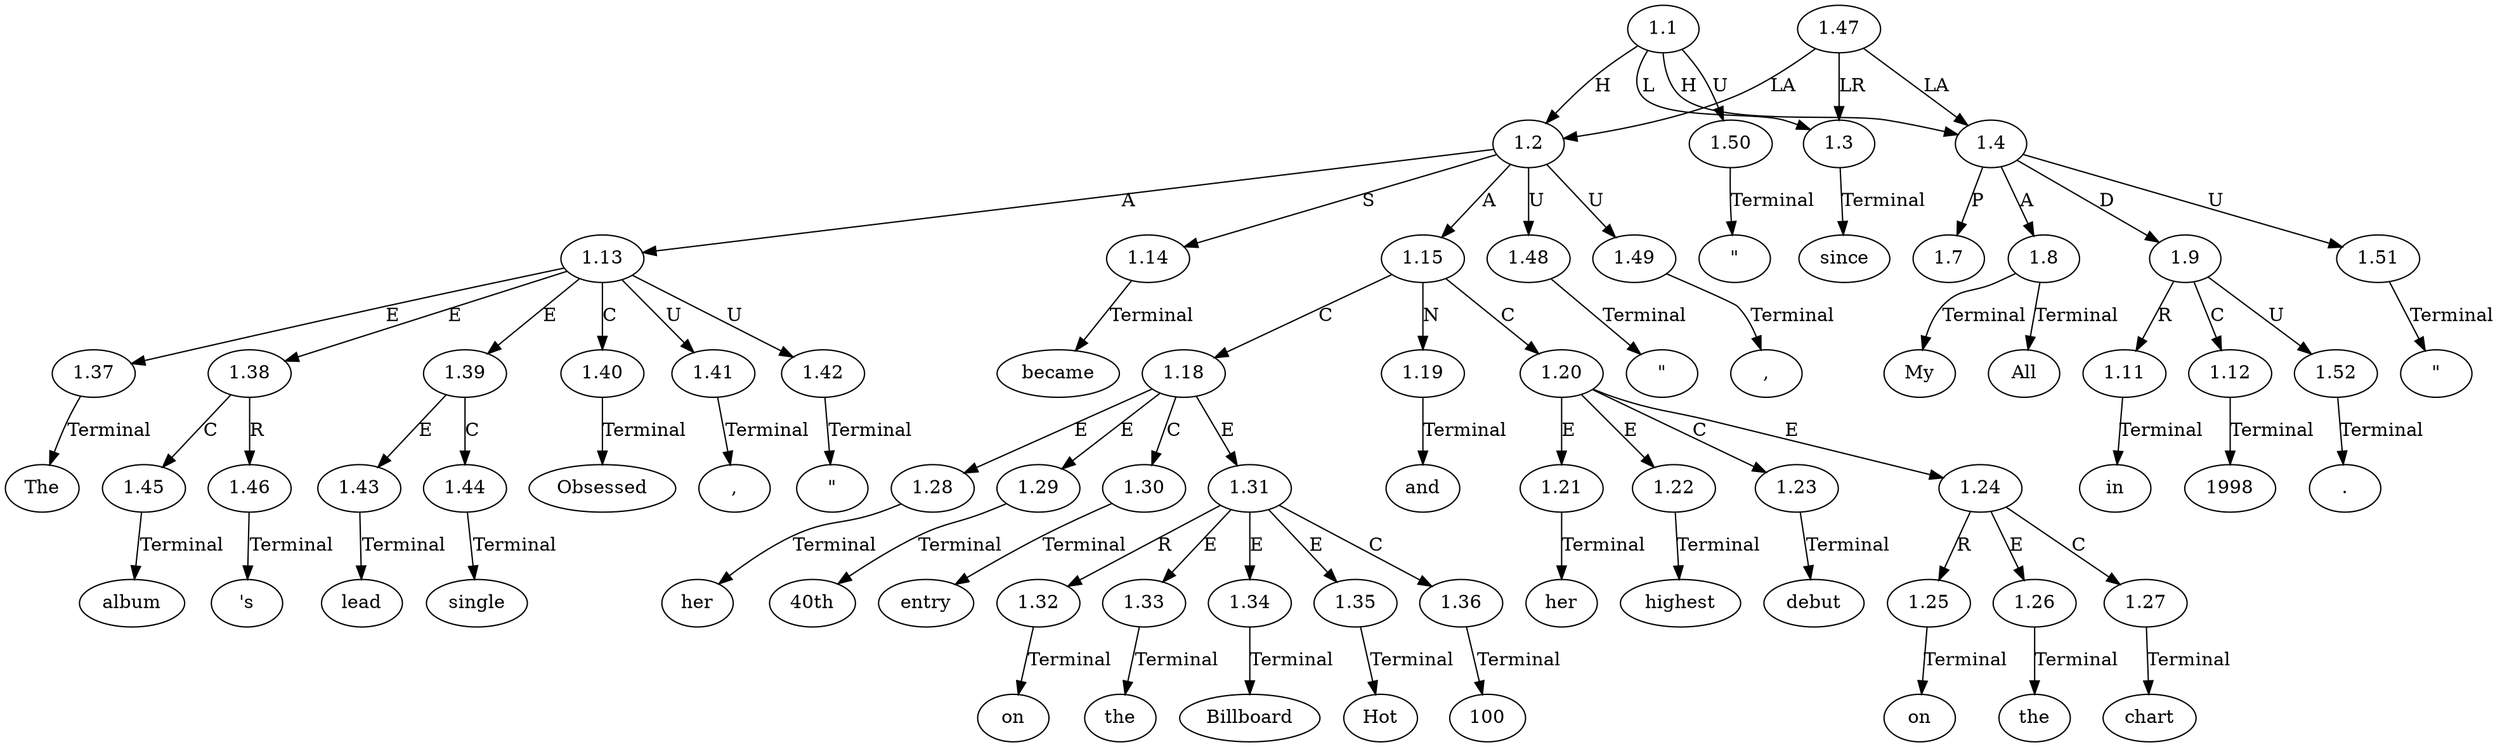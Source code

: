 // Graph
digraph {
	0.1 [label=The ordering=out]
	0.10 [label="," ordering=out]
	0.11 [label=became ordering=out]
	0.12 [label=her ordering=out]
	0.13 [label="40th" ordering=out]
	0.14 [label=entry ordering=out]
	0.15 [label=on ordering=out]
	0.16 [label=the ordering=out]
	0.17 [label=Billboard ordering=out]
	0.18 [label=Hot ordering=out]
	0.19 [label=100 ordering=out]
	0.2 [label=album ordering=out]
	0.20 [label=and ordering=out]
	0.21 [label=her ordering=out]
	0.22 [label=highest ordering=out]
	0.23 [label=debut ordering=out]
	0.24 [label=on ordering=out]
	0.25 [label=the ordering=out]
	0.26 [label=chart ordering=out]
	0.27 [label=since ordering=out]
	0.28 [label="\"" ordering=out]
	0.29 [label=My ordering=out]
	0.3 [label="'s" ordering=out]
	0.30 [label=All ordering=out]
	0.31 [label="\"" ordering=out]
	0.32 [label=in ordering=out]
	0.33 [label=1998 ordering=out]
	0.34 [label="." ordering=out]
	0.4 [label=lead ordering=out]
	0.5 [label=single ordering=out]
	0.6 [label="," ordering=out]
	0.7 [label="\"" ordering=out]
	0.8 [label=Obsessed ordering=out]
	0.9 [label="\"" ordering=out]
	1.1 [label=1.1 ordering=out]
	1.2 [label=1.2 ordering=out]
	1.3 [label=1.3 ordering=out]
	1.4 [label=1.4 ordering=out]
	1.7 [label=1.7 ordering=out]
	1.8 [label=1.8 ordering=out]
	1.9 [label=1.9 ordering=out]
	1.11 [label=1.11 ordering=out]
	1.12 [label=1.12 ordering=out]
	1.13 [label=1.13 ordering=out]
	1.14 [label=1.14 ordering=out]
	1.15 [label=1.15 ordering=out]
	1.18 [label=1.18 ordering=out]
	1.19 [label=1.19 ordering=out]
	1.20 [label=1.20 ordering=out]
	1.21 [label=1.21 ordering=out]
	1.22 [label=1.22 ordering=out]
	1.23 [label=1.23 ordering=out]
	1.24 [label=1.24 ordering=out]
	1.25 [label=1.25 ordering=out]
	1.26 [label=1.26 ordering=out]
	1.27 [label=1.27 ordering=out]
	1.28 [label=1.28 ordering=out]
	1.29 [label=1.29 ordering=out]
	1.30 [label=1.30 ordering=out]
	1.31 [label=1.31 ordering=out]
	1.32 [label=1.32 ordering=out]
	1.33 [label=1.33 ordering=out]
	1.34 [label=1.34 ordering=out]
	1.35 [label=1.35 ordering=out]
	1.36 [label=1.36 ordering=out]
	1.37 [label=1.37 ordering=out]
	1.38 [label=1.38 ordering=out]
	1.39 [label=1.39 ordering=out]
	1.40 [label=1.40 ordering=out]
	1.41 [label=1.41 ordering=out]
	1.42 [label=1.42 ordering=out]
	1.43 [label=1.43 ordering=out]
	1.44 [label=1.44 ordering=out]
	1.45 [label=1.45 ordering=out]
	1.46 [label=1.46 ordering=out]
	1.47 [label=1.47 ordering=out]
	1.48 [label=1.48 ordering=out]
	1.49 [label=1.49 ordering=out]
	1.50 [label=1.50 ordering=out]
	1.51 [label=1.51 ordering=out]
	1.52 [label=1.52 ordering=out]
	1.1 -> 1.2 [label=H ordering=out]
	1.1 -> 1.3 [label=L ordering=out]
	1.1 -> 1.4 [label=H ordering=out]
	1.1 -> 1.50 [label=U ordering=out]
	1.2 -> 1.13 [label=A ordering=out]
	1.2 -> 1.14 [label=S ordering=out]
	1.2 -> 1.15 [label=A ordering=out]
	1.2 -> 1.48 [label=U ordering=out]
	1.2 -> 1.49 [label=U ordering=out]
	1.3 -> 0.27 [label=Terminal ordering=out]
	1.4 -> 1.7 [label=P ordering=out]
	1.4 -> 1.8 [label=A ordering=out]
	1.4 -> 1.9 [label=D ordering=out]
	1.4 -> 1.51 [label=U ordering=out]
	1.8 -> 0.29 [label=Terminal ordering=out]
	1.8 -> 0.30 [label=Terminal ordering=out]
	1.9 -> 1.11 [label=R ordering=out]
	1.9 -> 1.12 [label=C ordering=out]
	1.9 -> 1.52 [label=U ordering=out]
	1.11 -> 0.32 [label=Terminal ordering=out]
	1.12 -> 0.33 [label=Terminal ordering=out]
	1.13 -> 1.37 [label=E ordering=out]
	1.13 -> 1.38 [label=E ordering=out]
	1.13 -> 1.39 [label=E ordering=out]
	1.13 -> 1.40 [label=C ordering=out]
	1.13 -> 1.41 [label=U ordering=out]
	1.13 -> 1.42 [label=U ordering=out]
	1.14 -> 0.11 [label=Terminal ordering=out]
	1.15 -> 1.18 [label=C ordering=out]
	1.15 -> 1.19 [label=N ordering=out]
	1.15 -> 1.20 [label=C ordering=out]
	1.18 -> 1.28 [label=E ordering=out]
	1.18 -> 1.29 [label=E ordering=out]
	1.18 -> 1.30 [label=C ordering=out]
	1.18 -> 1.31 [label=E ordering=out]
	1.19 -> 0.20 [label=Terminal ordering=out]
	1.20 -> 1.21 [label=E ordering=out]
	1.20 -> 1.22 [label=E ordering=out]
	1.20 -> 1.23 [label=C ordering=out]
	1.20 -> 1.24 [label=E ordering=out]
	1.21 -> 0.21 [label=Terminal ordering=out]
	1.22 -> 0.22 [label=Terminal ordering=out]
	1.23 -> 0.23 [label=Terminal ordering=out]
	1.24 -> 1.25 [label=R ordering=out]
	1.24 -> 1.26 [label=E ordering=out]
	1.24 -> 1.27 [label=C ordering=out]
	1.25 -> 0.24 [label=Terminal ordering=out]
	1.26 -> 0.25 [label=Terminal ordering=out]
	1.27 -> 0.26 [label=Terminal ordering=out]
	1.28 -> 0.12 [label=Terminal ordering=out]
	1.29 -> 0.13 [label=Terminal ordering=out]
	1.30 -> 0.14 [label=Terminal ordering=out]
	1.31 -> 1.32 [label=R ordering=out]
	1.31 -> 1.33 [label=E ordering=out]
	1.31 -> 1.34 [label=E ordering=out]
	1.31 -> 1.35 [label=E ordering=out]
	1.31 -> 1.36 [label=C ordering=out]
	1.32 -> 0.15 [label=Terminal ordering=out]
	1.33 -> 0.16 [label=Terminal ordering=out]
	1.34 -> 0.17 [label=Terminal ordering=out]
	1.35 -> 0.18 [label=Terminal ordering=out]
	1.36 -> 0.19 [label=Terminal ordering=out]
	1.37 -> 0.1 [label=Terminal ordering=out]
	1.38 -> 1.45 [label=C ordering=out]
	1.38 -> 1.46 [label=R ordering=out]
	1.39 -> 1.43 [label=E ordering=out]
	1.39 -> 1.44 [label=C ordering=out]
	1.40 -> 0.8 [label=Terminal ordering=out]
	1.41 -> 0.6 [label=Terminal ordering=out]
	1.42 -> 0.7 [label=Terminal ordering=out]
	1.43 -> 0.4 [label=Terminal ordering=out]
	1.44 -> 0.5 [label=Terminal ordering=out]
	1.45 -> 0.2 [label=Terminal ordering=out]
	1.46 -> 0.3 [label=Terminal ordering=out]
	1.47 -> 1.2 [label=LA ordering=out]
	1.47 -> 1.3 [label=LR ordering=out]
	1.47 -> 1.4 [label=LA ordering=out]
	1.48 -> 0.9 [label=Terminal ordering=out]
	1.49 -> 0.10 [label=Terminal ordering=out]
	1.50 -> 0.28 [label=Terminal ordering=out]
	1.51 -> 0.31 [label=Terminal ordering=out]
	1.52 -> 0.34 [label=Terminal ordering=out]
}
